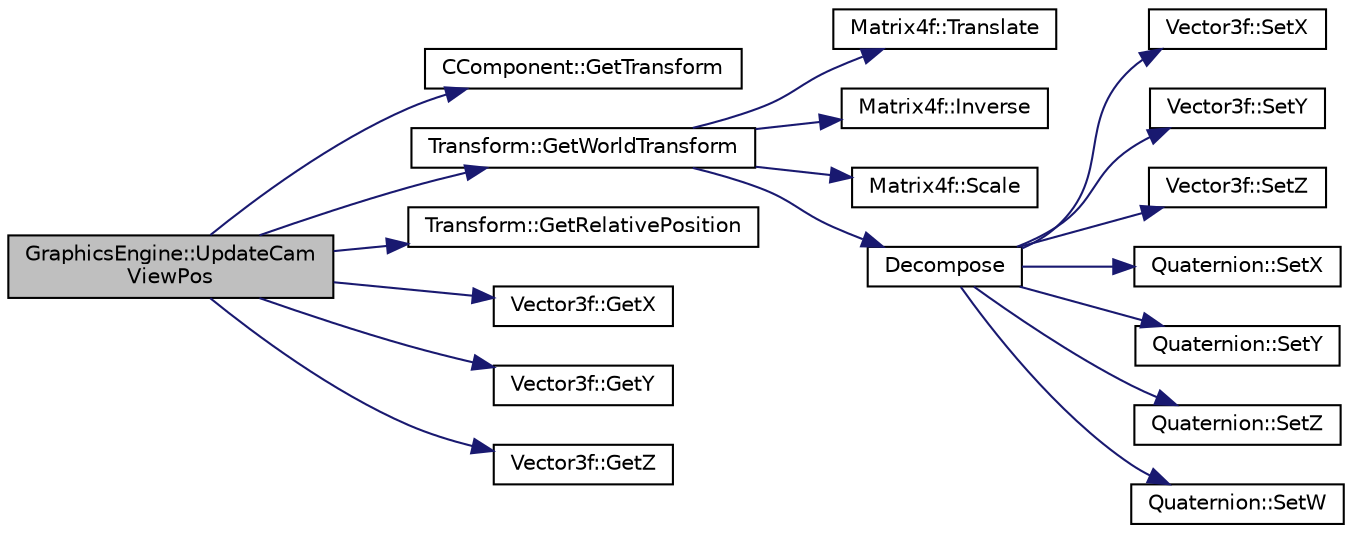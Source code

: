 digraph "GraphicsEngine::UpdateCamViewPos"
{
 // LATEX_PDF_SIZE
  edge [fontname="Helvetica",fontsize="10",labelfontname="Helvetica",labelfontsize="10"];
  node [fontname="Helvetica",fontsize="10",shape=record];
  rankdir="LR";
  Node441 [label="GraphicsEngine::UpdateCam\lViewPos",height=0.2,width=0.4,color="black", fillcolor="grey75", style="filled", fontcolor="black",tooltip="Updates view based on camera transform."];
  Node441 -> Node442 [color="midnightblue",fontsize="10",style="solid",fontname="Helvetica"];
  Node442 [label="CComponent::GetTransform",height=0.2,width=0.4,color="black", fillcolor="white", style="filled",URL="$class_c_component.html#a3796546e2460ee6457af80534ddff0d5",tooltip="transform accessor"];
  Node441 -> Node443 [color="midnightblue",fontsize="10",style="solid",fontname="Helvetica"];
  Node443 [label="Transform::GetWorldTransform",height=0.2,width=0.4,color="black", fillcolor="white", style="filled",URL="$class_transform.html#ac84077749121c7c7192d3ffa47db49c9",tooltip="Gets this transform's absolute value in world space based on all its parents."];
  Node443 -> Node444 [color="midnightblue",fontsize="10",style="solid",fontname="Helvetica"];
  Node444 [label="Matrix4f::Translate",height=0.2,width=0.4,color="black", fillcolor="white", style="filled",URL="$class_matrix4f.html#a7f24e90f377fa263ff85116aad8f25bb",tooltip=" "];
  Node443 -> Node445 [color="midnightblue",fontsize="10",style="solid",fontname="Helvetica"];
  Node445 [label="Matrix4f::Inverse",height=0.2,width=0.4,color="black", fillcolor="white", style="filled",URL="$class_matrix4f.html#aa09d69518dac4d550ad479961ec19f73",tooltip=" "];
  Node443 -> Node446 [color="midnightblue",fontsize="10",style="solid",fontname="Helvetica"];
  Node446 [label="Matrix4f::Scale",height=0.2,width=0.4,color="black", fillcolor="white", style="filled",URL="$class_matrix4f.html#a71cb5e4de86d71bf51c079ad8acbf229",tooltip=" "];
  Node443 -> Node447 [color="midnightblue",fontsize="10",style="solid",fontname="Helvetica"];
  Node447 [label="Decompose",height=0.2,width=0.4,color="black", fillcolor="white", style="filled",URL="$_misc_math_8cpp.html#a5333ad52717a28c5234329908023c296",tooltip=" "];
  Node447 -> Node448 [color="midnightblue",fontsize="10",style="solid",fontname="Helvetica"];
  Node448 [label="Vector3f::SetX",height=0.2,width=0.4,color="black", fillcolor="white", style="filled",URL="$class_vector3f.html#aaa6791fa256647707bcf41017f498bcf",tooltip="x value mutator"];
  Node447 -> Node449 [color="midnightblue",fontsize="10",style="solid",fontname="Helvetica"];
  Node449 [label="Vector3f::SetY",height=0.2,width=0.4,color="black", fillcolor="white", style="filled",URL="$class_vector3f.html#a260bcd7eb6bebb43f79a29421d254f2b",tooltip="y value mutator"];
  Node447 -> Node450 [color="midnightblue",fontsize="10",style="solid",fontname="Helvetica"];
  Node450 [label="Vector3f::SetZ",height=0.2,width=0.4,color="black", fillcolor="white", style="filled",URL="$class_vector3f.html#afb24d616af2e75cce9af632c870141ac",tooltip="z value mutator"];
  Node447 -> Node451 [color="midnightblue",fontsize="10",style="solid",fontname="Helvetica"];
  Node451 [label="Quaternion::SetX",height=0.2,width=0.4,color="black", fillcolor="white", style="filled",URL="$class_quaternion.html#a1bfc1782be552d9163706f772faab415",tooltip="x value mutator"];
  Node447 -> Node452 [color="midnightblue",fontsize="10",style="solid",fontname="Helvetica"];
  Node452 [label="Quaternion::SetY",height=0.2,width=0.4,color="black", fillcolor="white", style="filled",URL="$class_quaternion.html#a7bb167a496e76cd5dfeeff68cd22c143",tooltip="y value mutator"];
  Node447 -> Node453 [color="midnightblue",fontsize="10",style="solid",fontname="Helvetica"];
  Node453 [label="Quaternion::SetZ",height=0.2,width=0.4,color="black", fillcolor="white", style="filled",URL="$class_quaternion.html#a68030fa2014f3d281ac8116722954661",tooltip="z value mutator"];
  Node447 -> Node454 [color="midnightblue",fontsize="10",style="solid",fontname="Helvetica"];
  Node454 [label="Quaternion::SetW",height=0.2,width=0.4,color="black", fillcolor="white", style="filled",URL="$class_quaternion.html#a1ebf115669b6eea34055c9ceabbab3c7",tooltip="w value mutator"];
  Node441 -> Node455 [color="midnightblue",fontsize="10",style="solid",fontname="Helvetica"];
  Node455 [label="Transform::GetRelativePosition",height=0.2,width=0.4,color="black", fillcolor="white", style="filled",URL="$class_transform.html#a07df84a85998644477081fc31d53e546",tooltip="position accessor"];
  Node441 -> Node456 [color="midnightblue",fontsize="10",style="solid",fontname="Helvetica"];
  Node456 [label="Vector3f::GetX",height=0.2,width=0.4,color="black", fillcolor="white", style="filled",URL="$class_vector3f.html#abb50ca8baf8111e9bae60e4f7c144db3",tooltip="x value accessor"];
  Node441 -> Node457 [color="midnightblue",fontsize="10",style="solid",fontname="Helvetica"];
  Node457 [label="Vector3f::GetY",height=0.2,width=0.4,color="black", fillcolor="white", style="filled",URL="$class_vector3f.html#a9a1317e3ba2ef2c5e661d340a74a825a",tooltip="y value accessor"];
  Node441 -> Node458 [color="midnightblue",fontsize="10",style="solid",fontname="Helvetica"];
  Node458 [label="Vector3f::GetZ",height=0.2,width=0.4,color="black", fillcolor="white", style="filled",URL="$class_vector3f.html#a874fc93c81a47a0455afb9cdd542c599",tooltip="z value accessor"];
}
